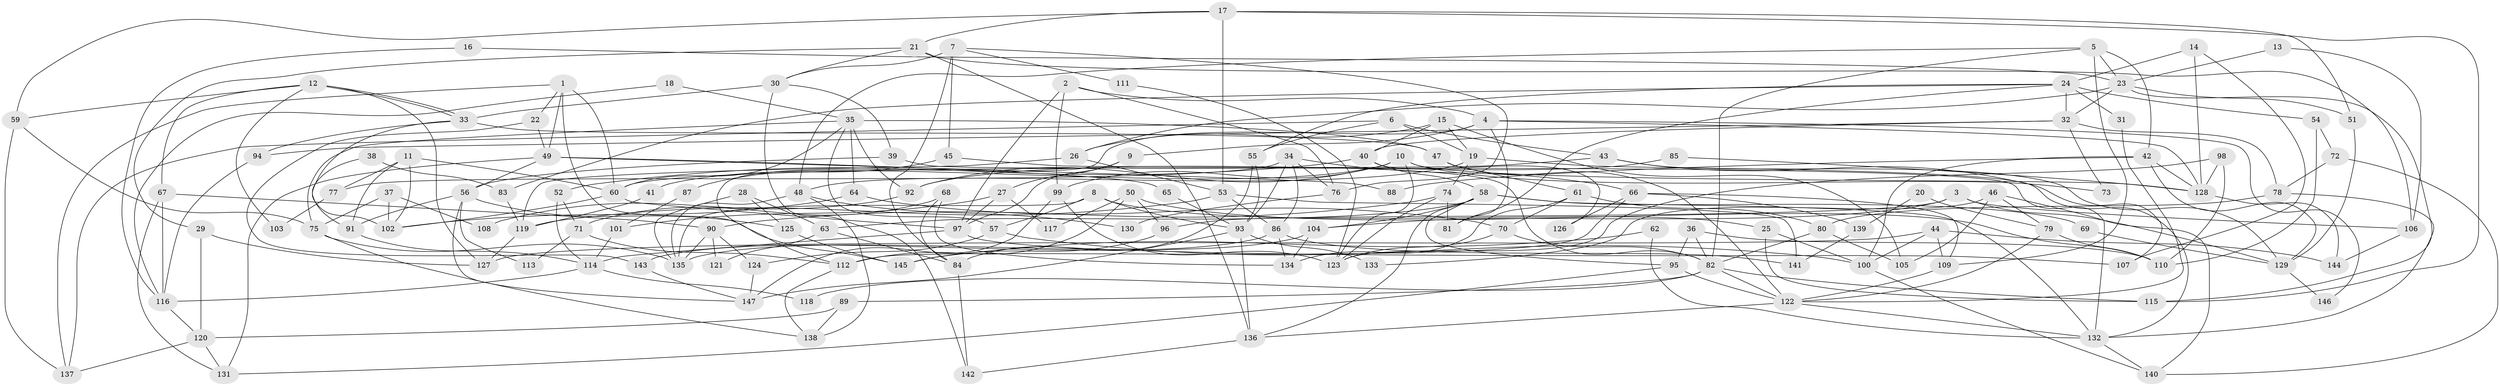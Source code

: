 // coarse degree distribution, {5: 0.22549019607843138, 8: 0.06862745098039216, 4: 0.13725490196078433, 11: 0.00980392156862745, 6: 0.12745098039215685, 2: 0.17647058823529413, 7: 0.0784313725490196, 3: 0.13725490196078433, 10: 0.0196078431372549, 9: 0.00980392156862745, 13: 0.00980392156862745}
// Generated by graph-tools (version 1.1) at 2025/52/02/27/25 19:52:04]
// undirected, 147 vertices, 294 edges
graph export_dot {
graph [start="1"]
  node [color=gray90,style=filled];
  1;
  2;
  3;
  4;
  5;
  6;
  7;
  8;
  9;
  10;
  11;
  12;
  13;
  14;
  15;
  16;
  17;
  18;
  19;
  20;
  21;
  22;
  23;
  24;
  25;
  26;
  27;
  28;
  29;
  30;
  31;
  32;
  33;
  34;
  35;
  36;
  37;
  38;
  39;
  40;
  41;
  42;
  43;
  44;
  45;
  46;
  47;
  48;
  49;
  50;
  51;
  52;
  53;
  54;
  55;
  56;
  57;
  58;
  59;
  60;
  61;
  62;
  63;
  64;
  65;
  66;
  67;
  68;
  69;
  70;
  71;
  72;
  73;
  74;
  75;
  76;
  77;
  78;
  79;
  80;
  81;
  82;
  83;
  84;
  85;
  86;
  87;
  88;
  89;
  90;
  91;
  92;
  93;
  94;
  95;
  96;
  97;
  98;
  99;
  100;
  101;
  102;
  103;
  104;
  105;
  106;
  107;
  108;
  109;
  110;
  111;
  112;
  113;
  114;
  115;
  116;
  117;
  118;
  119;
  120;
  121;
  122;
  123;
  124;
  125;
  126;
  127;
  128;
  129;
  130;
  131;
  132;
  133;
  134;
  135;
  136;
  137;
  138;
  139;
  140;
  141;
  142;
  143;
  144;
  145;
  146;
  147;
  1 -- 137;
  1 -- 60;
  1 -- 22;
  1 -- 49;
  1 -- 145;
  2 -- 4;
  2 -- 97;
  2 -- 76;
  2 -- 99;
  3 -- 104;
  3 -- 129;
  3 -- 96;
  3 -- 106;
  4 -- 128;
  4 -- 81;
  4 -- 9;
  4 -- 112;
  4 -- 146;
  5 -- 48;
  5 -- 82;
  5 -- 23;
  5 -- 42;
  5 -- 109;
  6 -- 55;
  6 -- 19;
  6 -- 43;
  6 -- 137;
  7 -- 76;
  7 -- 30;
  7 -- 45;
  7 -- 84;
  7 -- 111;
  8 -- 93;
  8 -- 57;
  8 -- 25;
  8 -- 135;
  9 -- 97;
  9 -- 27;
  10 -- 99;
  10 -- 128;
  10 -- 41;
  10 -- 73;
  10 -- 92;
  10 -- 123;
  11 -- 60;
  11 -- 102;
  11 -- 77;
  11 -- 91;
  12 -- 33;
  12 -- 33;
  12 -- 67;
  12 -- 59;
  12 -- 103;
  12 -- 127;
  13 -- 23;
  13 -- 106;
  14 -- 128;
  14 -- 24;
  14 -- 107;
  15 -- 40;
  15 -- 19;
  15 -- 26;
  15 -- 105;
  16 -- 116;
  16 -- 23;
  17 -- 53;
  17 -- 59;
  17 -- 21;
  17 -- 51;
  17 -- 115;
  18 -- 116;
  18 -- 35;
  19 -- 48;
  19 -- 74;
  19 -- 132;
  20 -- 139;
  20 -- 79;
  21 -- 136;
  21 -- 29;
  21 -- 30;
  21 -- 106;
  22 -- 49;
  22 -- 143;
  23 -- 115;
  23 -- 26;
  23 -- 32;
  23 -- 51;
  24 -- 54;
  24 -- 55;
  24 -- 31;
  24 -- 32;
  24 -- 81;
  24 -- 83;
  25 -- 100;
  25 -- 115;
  26 -- 53;
  26 -- 119;
  27 -- 97;
  27 -- 101;
  27 -- 117;
  28 -- 135;
  28 -- 63;
  28 -- 125;
  29 -- 120;
  29 -- 127;
  30 -- 39;
  30 -- 33;
  30 -- 142;
  31 -- 122;
  32 -- 40;
  32 -- 73;
  32 -- 78;
  32 -- 94;
  33 -- 47;
  33 -- 94;
  33 -- 102;
  34 -- 86;
  34 -- 66;
  34 -- 76;
  34 -- 77;
  34 -- 93;
  35 -- 47;
  35 -- 57;
  35 -- 60;
  35 -- 64;
  35 -- 75;
  35 -- 92;
  36 -- 82;
  36 -- 95;
  36 -- 110;
  37 -- 102;
  37 -- 75;
  37 -- 108;
  38 -- 83;
  38 -- 91;
  39 -- 56;
  39 -- 132;
  40 -- 58;
  40 -- 52;
  40 -- 126;
  41 -- 119;
  42 -- 129;
  42 -- 88;
  42 -- 100;
  42 -- 128;
  43 -- 60;
  43 -- 107;
  43 -- 129;
  44 -- 109;
  44 -- 127;
  44 -- 100;
  44 -- 144;
  45 -- 82;
  45 -- 87;
  46 -- 105;
  46 -- 140;
  46 -- 79;
  46 -- 133;
  47 -- 122;
  47 -- 61;
  48 -- 135;
  48 -- 138;
  48 -- 130;
  49 -- 131;
  49 -- 56;
  49 -- 65;
  49 -- 88;
  50 -- 110;
  50 -- 96;
  50 -- 112;
  50 -- 117;
  51 -- 129;
  52 -- 114;
  52 -- 71;
  53 -- 119;
  53 -- 86;
  53 -- 141;
  54 -- 72;
  54 -- 110;
  55 -- 84;
  55 -- 93;
  56 -- 147;
  56 -- 91;
  56 -- 113;
  56 -- 125;
  57 -- 100;
  57 -- 124;
  58 -- 104;
  58 -- 132;
  58 -- 63;
  58 -- 69;
  58 -- 95;
  58 -- 136;
  59 -- 137;
  59 -- 75;
  60 -- 102;
  60 -- 97;
  61 -- 70;
  61 -- 80;
  61 -- 134;
  62 -- 145;
  62 -- 132;
  63 -- 84;
  63 -- 121;
  64 -- 70;
  64 -- 102;
  65 -- 93;
  66 -- 112;
  66 -- 109;
  66 -- 126;
  66 -- 139;
  67 -- 116;
  67 -- 131;
  67 -- 90;
  68 -- 84;
  68 -- 71;
  68 -- 134;
  69 -- 129;
  70 -- 82;
  70 -- 123;
  71 -- 112;
  71 -- 113;
  72 -- 78;
  72 -- 140;
  74 -- 123;
  74 -- 90;
  74 -- 81;
  75 -- 135;
  75 -- 138;
  76 -- 130;
  77 -- 103;
  78 -- 132;
  78 -- 80;
  79 -- 110;
  79 -- 122;
  80 -- 82;
  80 -- 105;
  82 -- 115;
  82 -- 89;
  82 -- 118;
  82 -- 122;
  83 -- 119;
  84 -- 142;
  85 -- 92;
  85 -- 128;
  86 -- 134;
  86 -- 141;
  86 -- 143;
  87 -- 101;
  89 -- 138;
  89 -- 120;
  90 -- 135;
  90 -- 121;
  90 -- 124;
  91 -- 114;
  92 -- 108;
  93 -- 136;
  93 -- 133;
  93 -- 147;
  94 -- 116;
  95 -- 122;
  95 -- 131;
  96 -- 145;
  97 -- 107;
  97 -- 114;
  98 -- 123;
  98 -- 128;
  98 -- 110;
  99 -- 147;
  99 -- 123;
  100 -- 140;
  101 -- 114;
  104 -- 134;
  104 -- 135;
  106 -- 144;
  109 -- 122;
  111 -- 123;
  112 -- 138;
  114 -- 116;
  114 -- 118;
  116 -- 120;
  119 -- 127;
  120 -- 131;
  120 -- 137;
  122 -- 132;
  122 -- 136;
  124 -- 147;
  125 -- 145;
  128 -- 144;
  129 -- 146;
  132 -- 140;
  136 -- 142;
  139 -- 141;
  143 -- 147;
}

